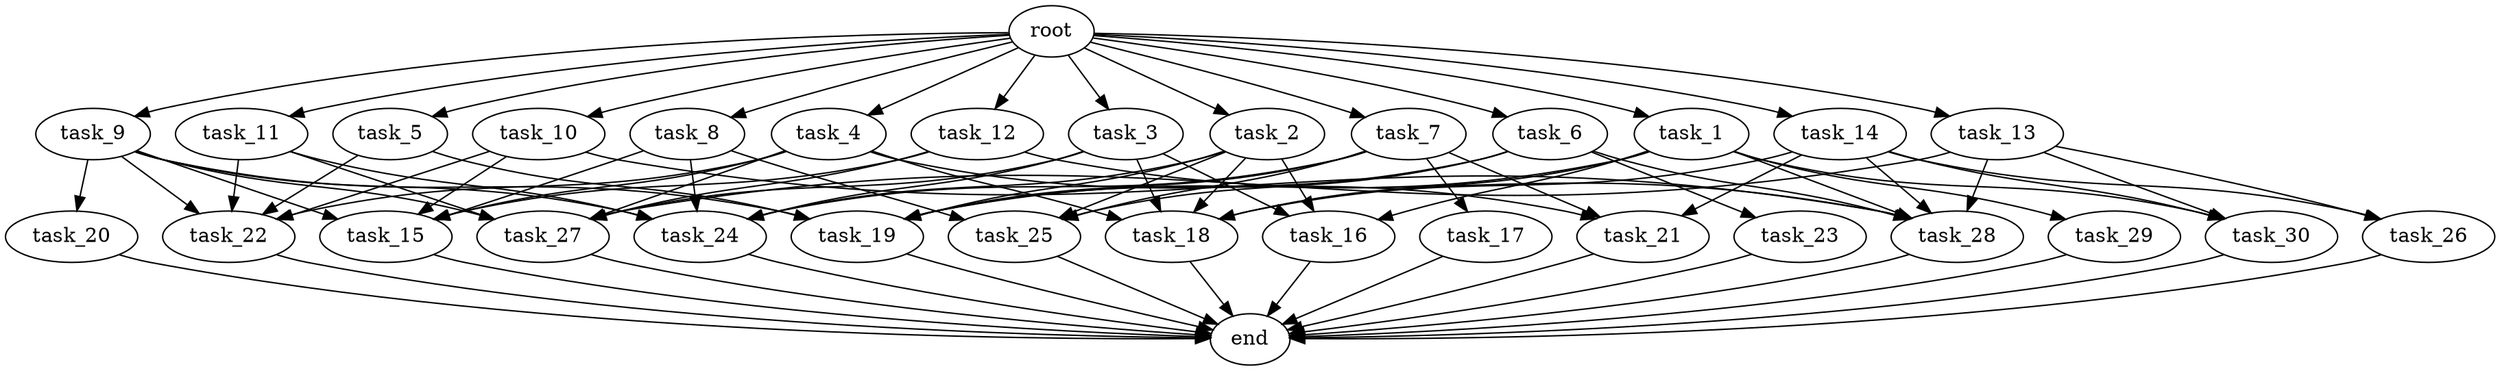 digraph G {
  root [size="0.000000e+00"];
  task_1 [size="5.414808e+09"];
  task_2 [size="1.321142e+09"];
  task_3 [size="3.467656e+09"];
  task_4 [size="4.439157e+09"];
  task_5 [size="6.447200e+09"];
  task_6 [size="2.915876e+09"];
  task_7 [size="6.304321e+08"];
  task_8 [size="8.718065e+09"];
  task_9 [size="2.324048e+09"];
  task_10 [size="9.474540e+09"];
  task_11 [size="6.447076e+09"];
  task_12 [size="4.117506e+09"];
  task_13 [size="3.428582e+09"];
  task_14 [size="6.460866e+09"];
  task_15 [size="3.263738e+09"];
  task_16 [size="5.933979e+09"];
  task_17 [size="6.968939e+09"];
  task_18 [size="8.419237e+09"];
  task_19 [size="4.453118e+09"];
  task_20 [size="3.041519e+09"];
  task_21 [size="1.320411e+09"];
  task_22 [size="7.893693e+09"];
  task_23 [size="1.718200e+09"];
  task_24 [size="2.600815e+09"];
  task_25 [size="4.842947e+09"];
  task_26 [size="9.707270e+09"];
  task_27 [size="7.697728e+09"];
  task_28 [size="4.741420e+08"];
  task_29 [size="3.531856e+09"];
  task_30 [size="4.559809e+09"];
  end [size="0.000000e+00"];

  root -> task_1 [size="1.000000e-12"];
  root -> task_2 [size="1.000000e-12"];
  root -> task_3 [size="1.000000e-12"];
  root -> task_4 [size="1.000000e-12"];
  root -> task_5 [size="1.000000e-12"];
  root -> task_6 [size="1.000000e-12"];
  root -> task_7 [size="1.000000e-12"];
  root -> task_8 [size="1.000000e-12"];
  root -> task_9 [size="1.000000e-12"];
  root -> task_10 [size="1.000000e-12"];
  root -> task_11 [size="1.000000e-12"];
  root -> task_12 [size="1.000000e-12"];
  root -> task_13 [size="1.000000e-12"];
  root -> task_14 [size="1.000000e-12"];
  task_1 -> task_16 [size="1.977993e+08"];
  task_1 -> task_18 [size="1.683847e+08"];
  task_1 -> task_19 [size="7.421863e+07"];
  task_1 -> task_28 [size="7.902367e+06"];
  task_1 -> task_29 [size="3.531856e+08"];
  task_1 -> task_30 [size="1.519936e+08"];
  task_2 -> task_16 [size="1.977993e+08"];
  task_2 -> task_18 [size="1.683847e+08"];
  task_2 -> task_19 [size="7.421863e+07"];
  task_2 -> task_24 [size="4.334691e+07"];
  task_2 -> task_25 [size="1.210737e+08"];
  task_3 -> task_16 [size="1.977993e+08"];
  task_3 -> task_18 [size="1.683847e+08"];
  task_3 -> task_24 [size="4.334691e+07"];
  task_3 -> task_27 [size="1.282955e+08"];
  task_4 -> task_15 [size="6.527476e+07"];
  task_4 -> task_18 [size="1.683847e+08"];
  task_4 -> task_21 [size="4.401369e+07"];
  task_4 -> task_22 [size="1.578739e+08"];
  task_4 -> task_27 [size="1.282955e+08"];
  task_5 -> task_19 [size="7.421863e+07"];
  task_5 -> task_22 [size="1.578739e+08"];
  task_6 -> task_19 [size="7.421863e+07"];
  task_6 -> task_23 [size="1.718200e+08"];
  task_6 -> task_25 [size="1.210737e+08"];
  task_6 -> task_28 [size="7.902367e+06"];
  task_7 -> task_17 [size="6.968939e+08"];
  task_7 -> task_19 [size="7.421863e+07"];
  task_7 -> task_21 [size="4.401369e+07"];
  task_7 -> task_24 [size="4.334691e+07"];
  task_7 -> task_25 [size="1.210737e+08"];
  task_8 -> task_15 [size="6.527476e+07"];
  task_8 -> task_24 [size="4.334691e+07"];
  task_8 -> task_25 [size="1.210737e+08"];
  task_9 -> task_15 [size="6.527476e+07"];
  task_9 -> task_19 [size="7.421863e+07"];
  task_9 -> task_20 [size="3.041519e+08"];
  task_9 -> task_22 [size="1.578739e+08"];
  task_9 -> task_24 [size="4.334691e+07"];
  task_9 -> task_27 [size="1.282955e+08"];
  task_10 -> task_15 [size="6.527476e+07"];
  task_10 -> task_22 [size="1.578739e+08"];
  task_10 -> task_28 [size="7.902367e+06"];
  task_11 -> task_22 [size="1.578739e+08"];
  task_11 -> task_24 [size="4.334691e+07"];
  task_11 -> task_27 [size="1.282955e+08"];
  task_12 -> task_15 [size="6.527476e+07"];
  task_12 -> task_27 [size="1.282955e+08"];
  task_12 -> task_28 [size="7.902367e+06"];
  task_13 -> task_26 [size="4.853635e+08"];
  task_13 -> task_27 [size="1.282955e+08"];
  task_13 -> task_28 [size="7.902367e+06"];
  task_13 -> task_30 [size="1.519936e+08"];
  task_14 -> task_18 [size="1.683847e+08"];
  task_14 -> task_21 [size="4.401369e+07"];
  task_14 -> task_26 [size="4.853635e+08"];
  task_14 -> task_28 [size="7.902367e+06"];
  task_14 -> task_30 [size="1.519936e+08"];
  task_15 -> end [size="1.000000e-12"];
  task_16 -> end [size="1.000000e-12"];
  task_17 -> end [size="1.000000e-12"];
  task_18 -> end [size="1.000000e-12"];
  task_19 -> end [size="1.000000e-12"];
  task_20 -> end [size="1.000000e-12"];
  task_21 -> end [size="1.000000e-12"];
  task_22 -> end [size="1.000000e-12"];
  task_23 -> end [size="1.000000e-12"];
  task_24 -> end [size="1.000000e-12"];
  task_25 -> end [size="1.000000e-12"];
  task_26 -> end [size="1.000000e-12"];
  task_27 -> end [size="1.000000e-12"];
  task_28 -> end [size="1.000000e-12"];
  task_29 -> end [size="1.000000e-12"];
  task_30 -> end [size="1.000000e-12"];
}
